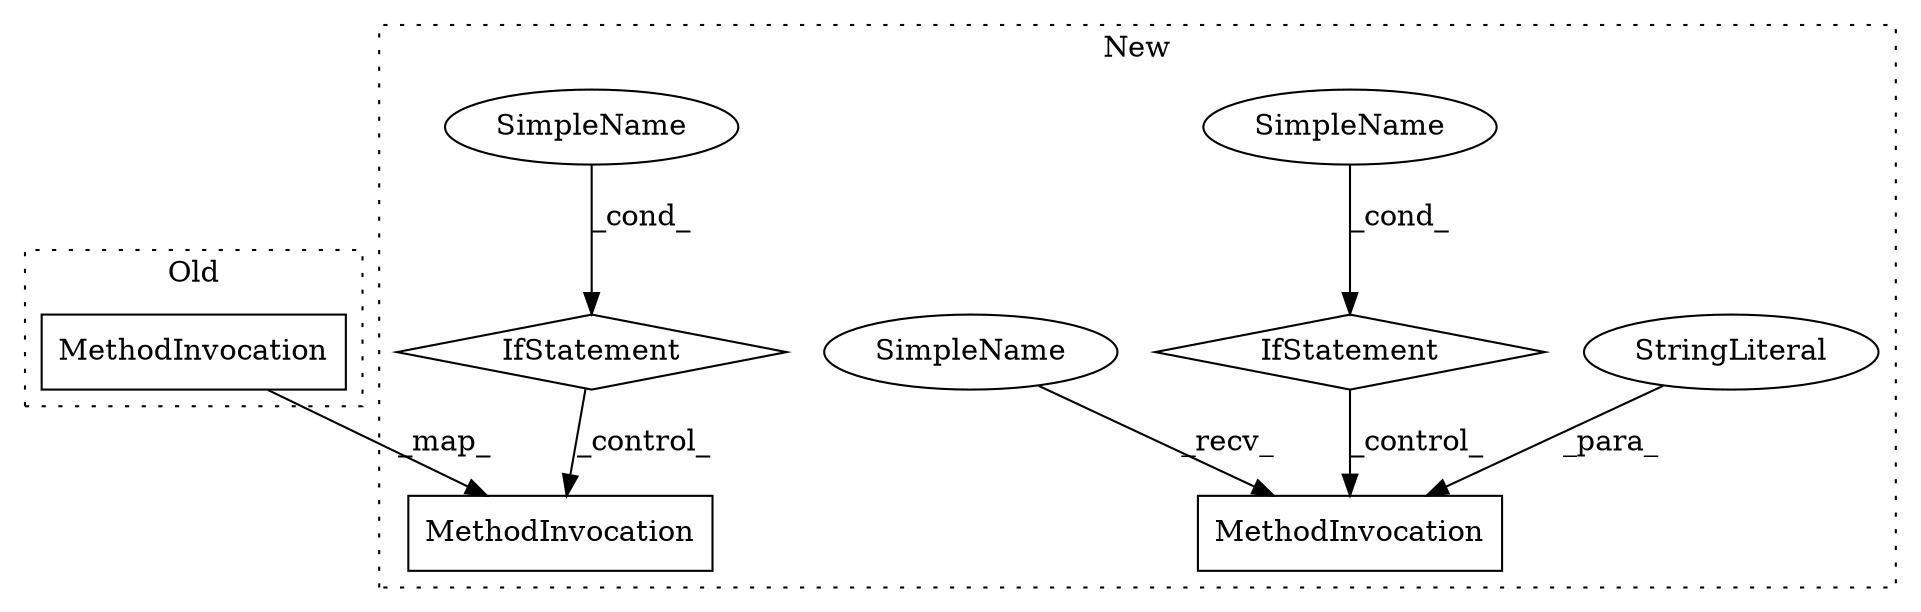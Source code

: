 digraph G {
subgraph cluster0 {
4 [label="MethodInvocation" a="32" s="18635,18666" l="4,1" shape="box"];
label = "Old";
style="dotted";
}
subgraph cluster1 {
1 [label="IfStatement" a="25" s="19856,19872" l="4,40" shape="diamond"];
2 [label="IfStatement" a="25" s="20196,20212" l="4,48" shape="diamond"];
3 [label="MethodInvocation" a="32" s="20292,20341" l="10,1" shape="box"];
5 [label="MethodInvocation" a="32" s="19936,19967" l="4,1" shape="box"];
6 [label="SimpleName" a="42" s="20200" l="12" shape="ellipse"];
7 [label="SimpleName" a="42" s="20286" l="5" shape="ellipse"];
8 [label="SimpleName" a="42" s="19860" l="12" shape="ellipse"];
9 [label="StringLiteral" a="45" s="20302" l="27" shape="ellipse"];
label = "New";
style="dotted";
}
1 -> 5 [label="_control_"];
2 -> 3 [label="_control_"];
4 -> 5 [label="_map_"];
6 -> 2 [label="_cond_"];
7 -> 3 [label="_recv_"];
8 -> 1 [label="_cond_"];
9 -> 3 [label="_para_"];
}